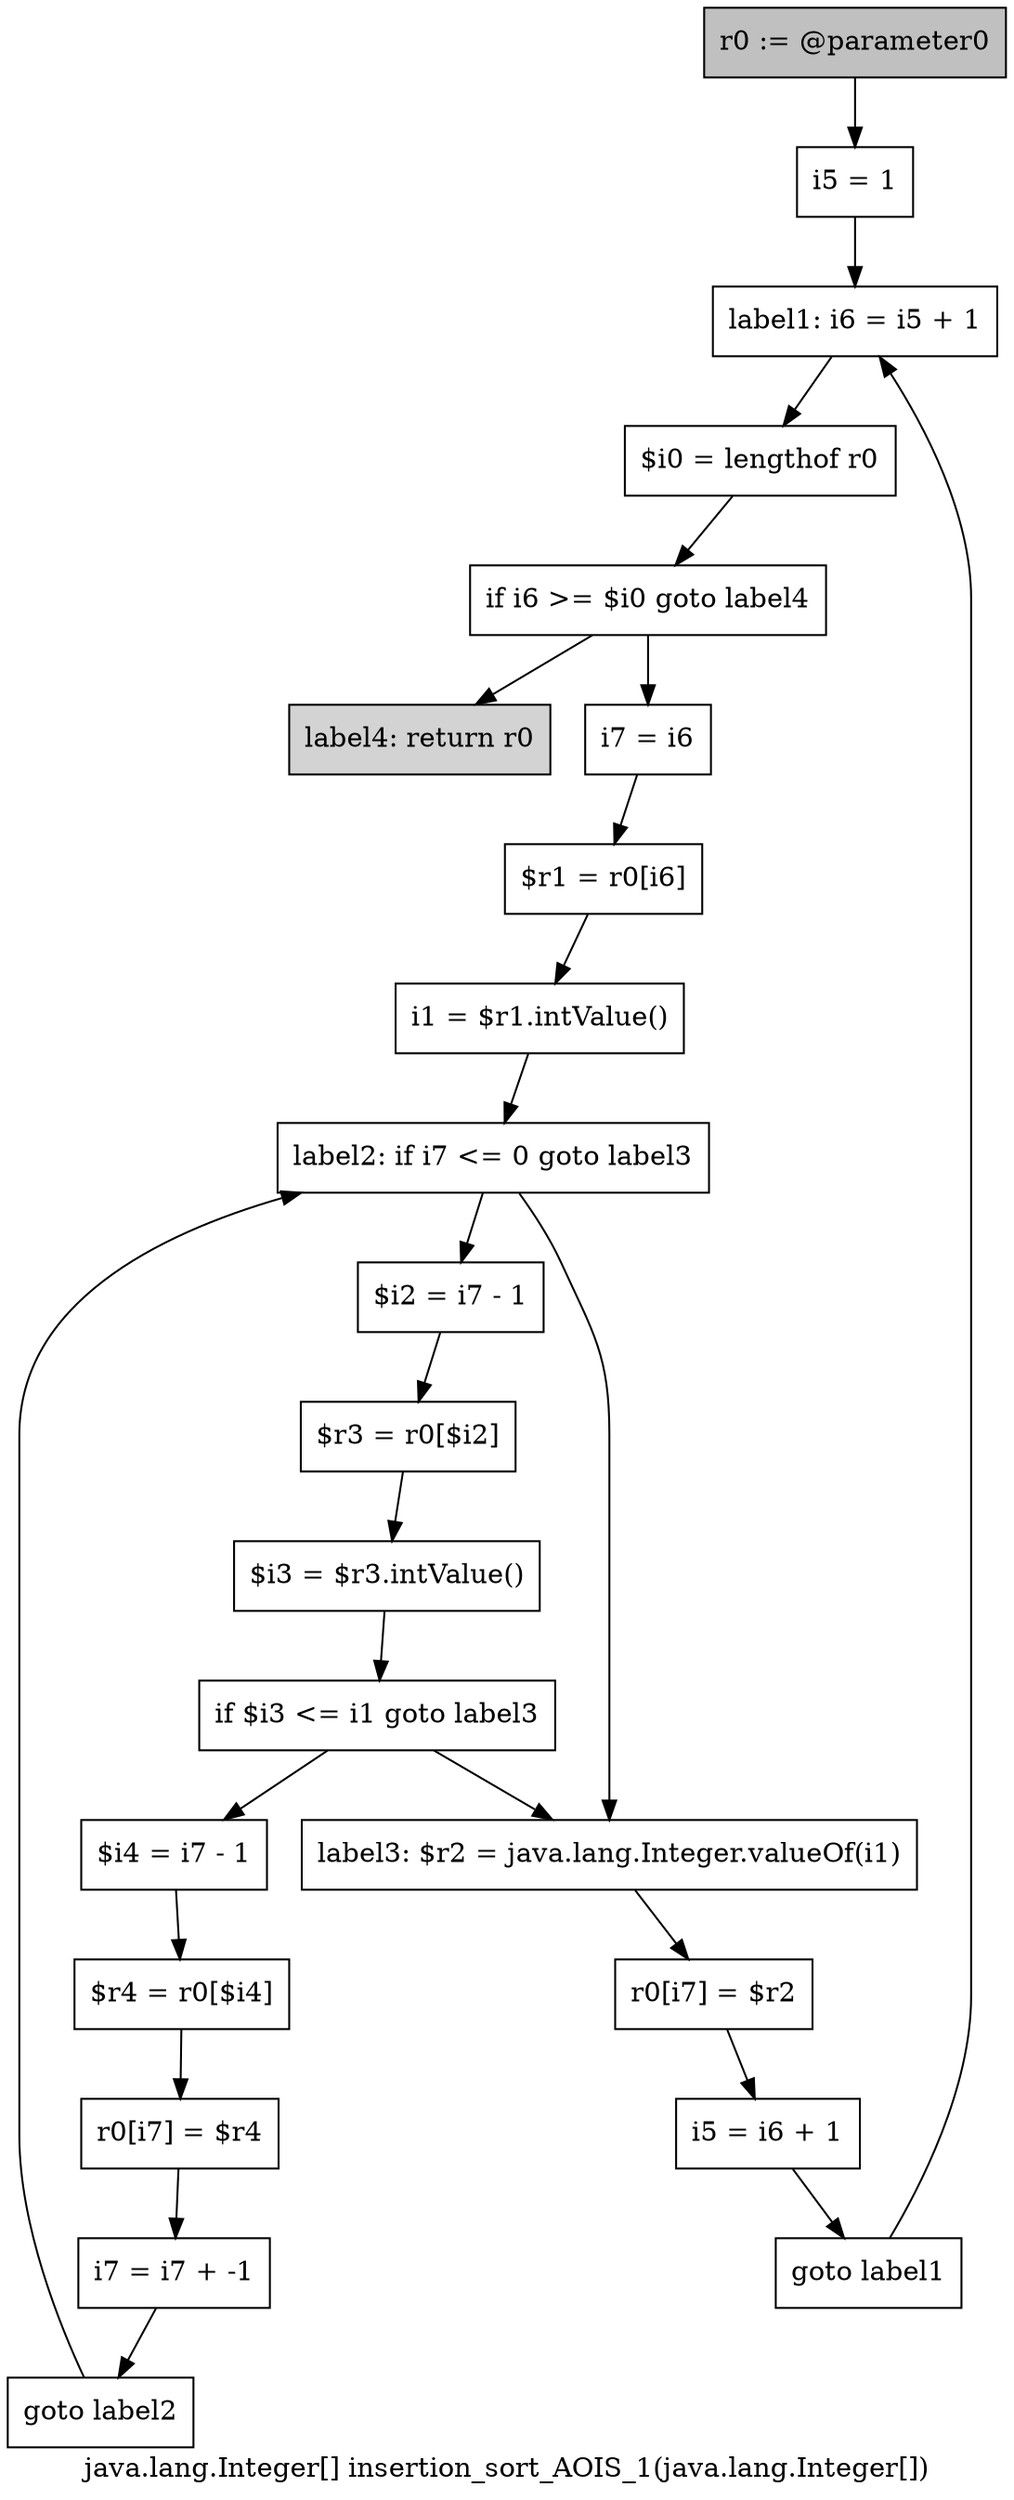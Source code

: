 digraph "java.lang.Integer[] insertion_sort_AOIS_1(java.lang.Integer[])" {
    label="java.lang.Integer[] insertion_sort_AOIS_1(java.lang.Integer[])";
    node [shape=box];
    "0" [style=filled,fillcolor=gray,label="r0 := @parameter0",];
    "1" [label="i5 = 1",];
    "0"->"1";
    "2" [label="label1: i6 = i5 + 1",];
    "1"->"2";
    "3" [label="$i0 = lengthof r0",];
    "2"->"3";
    "4" [label="if i6 >= $i0 goto label4",];
    "3"->"4";
    "5" [label="i7 = i6",];
    "4"->"5";
    "22" [style=filled,fillcolor=lightgray,label="label4: return r0",];
    "4"->"22";
    "6" [label="$r1 = r0[i6]",];
    "5"->"6";
    "7" [label="i1 = $r1.intValue()",];
    "6"->"7";
    "8" [label="label2: if i7 <= 0 goto label3",];
    "7"->"8";
    "9" [label="$i2 = i7 - 1",];
    "8"->"9";
    "18" [label="label3: $r2 = java.lang.Integer.valueOf(i1)",];
    "8"->"18";
    "10" [label="$r3 = r0[$i2]",];
    "9"->"10";
    "11" [label="$i3 = $r3.intValue()",];
    "10"->"11";
    "12" [label="if $i3 <= i1 goto label3",];
    "11"->"12";
    "13" [label="$i4 = i7 - 1",];
    "12"->"13";
    "12"->"18";
    "14" [label="$r4 = r0[$i4]",];
    "13"->"14";
    "15" [label="r0[i7] = $r4",];
    "14"->"15";
    "16" [label="i7 = i7 + -1",];
    "15"->"16";
    "17" [label="goto label2",];
    "16"->"17";
    "17"->"8";
    "19" [label="r0[i7] = $r2",];
    "18"->"19";
    "20" [label="i5 = i6 + 1",];
    "19"->"20";
    "21" [label="goto label1",];
    "20"->"21";
    "21"->"2";
}
